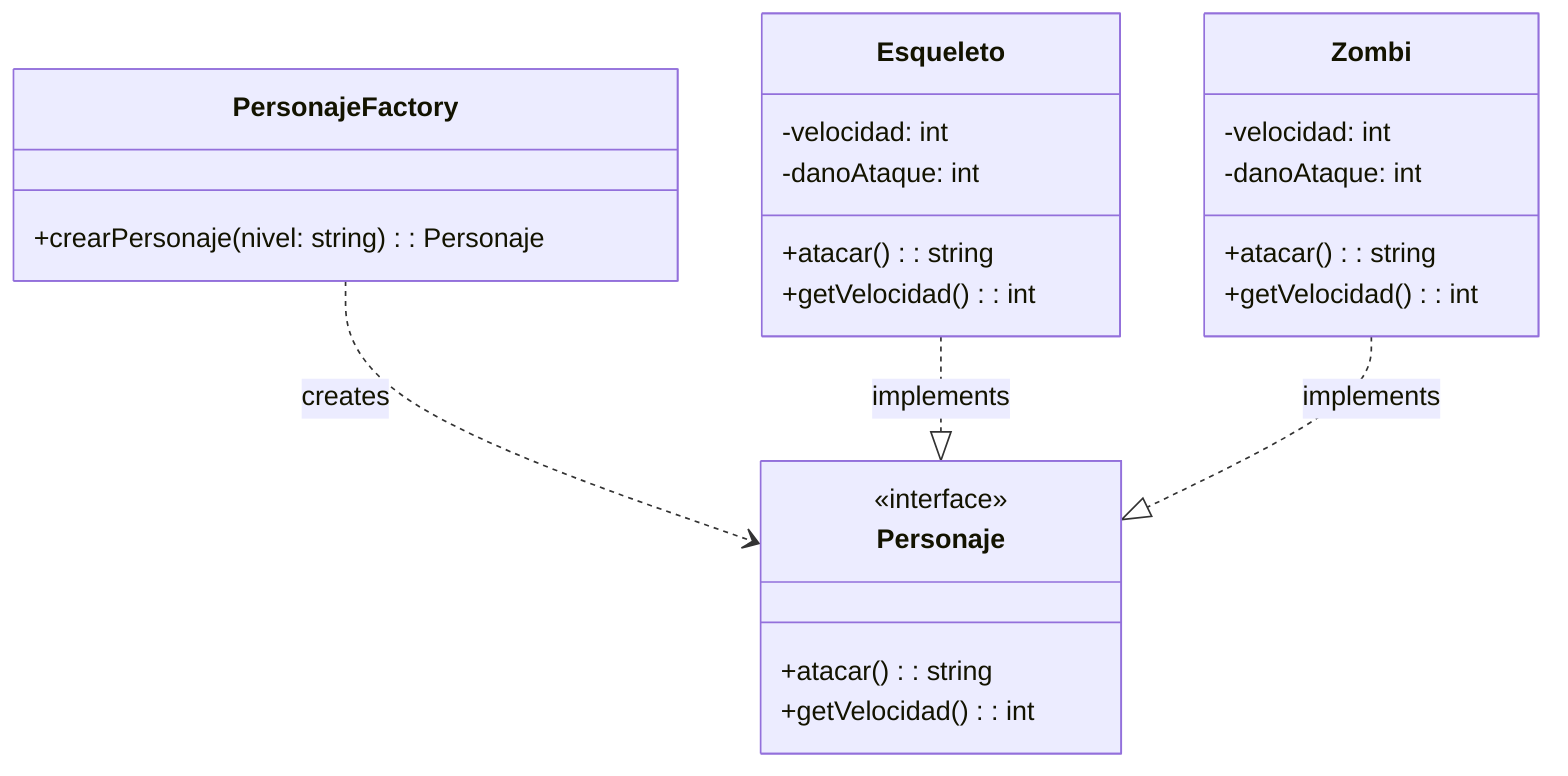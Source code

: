 classDiagram
    class PersonajeFactory {
        +crearPersonaje(nivel: string): Personaje
    }
    class Personaje {
        <<interface>>
        +atacar(): string
        +getVelocidad(): int
    }
    class Esqueleto {
        -velocidad: int
        -danoAtaque: int
        +atacar(): string
        +getVelocidad(): int
    }
    class Zombi {
        -velocidad: int
        -danoAtaque: int
        +atacar(): string
        +getVelocidad(): int
    }
    PersonajeFactory ..> Personaje : creates
    Esqueleto ..|> Personaje : implements
    Zombi ..|> Personaje : implements
